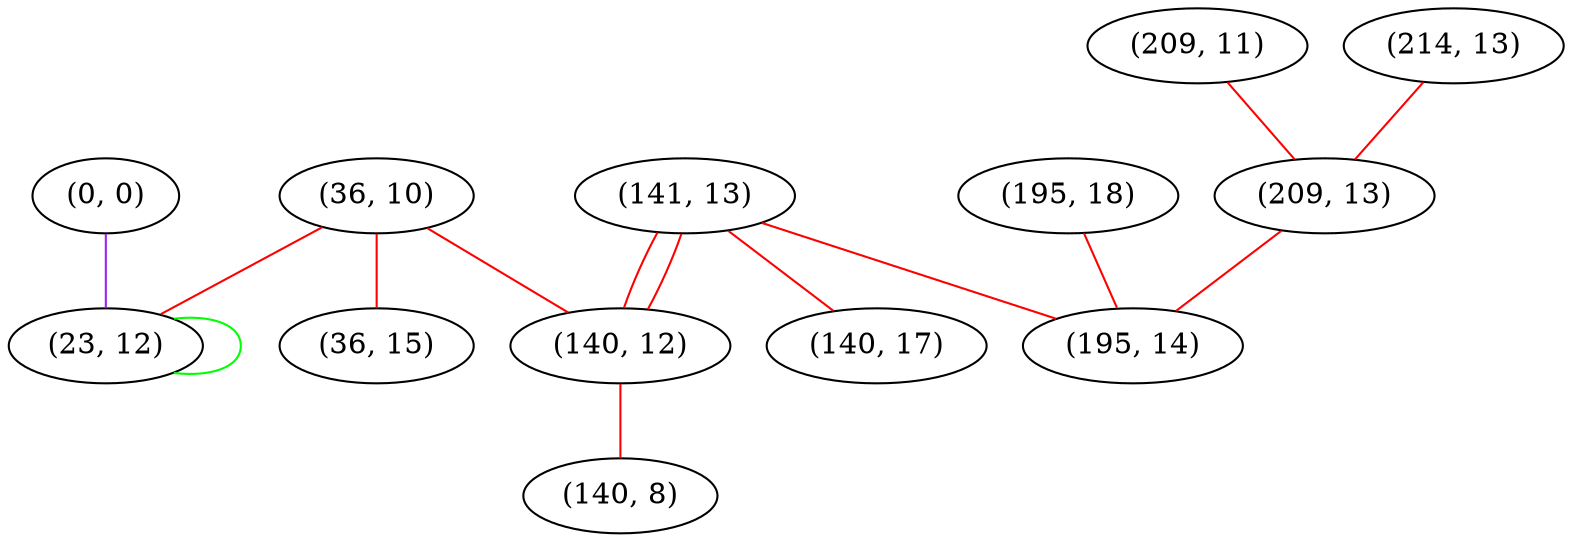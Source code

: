 graph "" {
"(36, 10)";
"(209, 11)";
"(141, 13)";
"(214, 13)";
"(36, 15)";
"(140, 12)";
"(195, 18)";
"(0, 0)";
"(140, 17)";
"(23, 12)";
"(209, 13)";
"(195, 14)";
"(140, 8)";
"(36, 10)" -- "(23, 12)"  [color=red, key=0, weight=1];
"(36, 10)" -- "(36, 15)"  [color=red, key=0, weight=1];
"(36, 10)" -- "(140, 12)"  [color=red, key=0, weight=1];
"(209, 11)" -- "(209, 13)"  [color=red, key=0, weight=1];
"(141, 13)" -- "(140, 12)"  [color=red, key=0, weight=1];
"(141, 13)" -- "(140, 12)"  [color=red, key=1, weight=1];
"(141, 13)" -- "(140, 17)"  [color=red, key=0, weight=1];
"(141, 13)" -- "(195, 14)"  [color=red, key=0, weight=1];
"(214, 13)" -- "(209, 13)"  [color=red, key=0, weight=1];
"(140, 12)" -- "(140, 8)"  [color=red, key=0, weight=1];
"(195, 18)" -- "(195, 14)"  [color=red, key=0, weight=1];
"(0, 0)" -- "(23, 12)"  [color=purple, key=0, weight=4];
"(23, 12)" -- "(23, 12)"  [color=green, key=0, weight=2];
"(209, 13)" -- "(195, 14)"  [color=red, key=0, weight=1];
}
